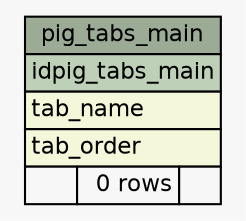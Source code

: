 // dot 2.2.1 on Windows 10 10.0
// SchemaSpy rev 590
digraph "pig_tabs_main" {
  graph [
    rankdir="RL"
    bgcolor="#f7f7f7"
    nodesep="0.18"
    ranksep="0.46"
    fontname="Helvetica"
    fontsize="11"
  ];
  node [
    fontname="Helvetica"
    fontsize="11"
    shape="plaintext"
  ];
  edge [
    arrowsize="0.8"
  ];
  "pig_tabs_main" [
    label=<
    <TABLE BORDER="0" CELLBORDER="1" CELLSPACING="0" BGCOLOR="#ffffff">
      <TR><TD COLSPAN="3" BGCOLOR="#9bab96" ALIGN="CENTER">pig_tabs_main</TD></TR>
      <TR><TD PORT="idpig_tabs_main" COLSPAN="3" BGCOLOR="#bed1b8" ALIGN="LEFT">idpig_tabs_main</TD></TR>
      <TR><TD PORT="tab_name" COLSPAN="3" BGCOLOR="#f4f7da" ALIGN="LEFT">tab_name</TD></TR>
      <TR><TD PORT="tab_order" COLSPAN="3" BGCOLOR="#f4f7da" ALIGN="LEFT">tab_order</TD></TR>
      <TR><TD ALIGN="LEFT" BGCOLOR="#f7f7f7">  </TD><TD ALIGN="RIGHT" BGCOLOR="#f7f7f7">0 rows</TD><TD ALIGN="RIGHT" BGCOLOR="#f7f7f7">  </TD></TR>
    </TABLE>>
    URL="tables/pig_tabs_main.html"
    tooltip="pig_tabs_main"
  ];
}
